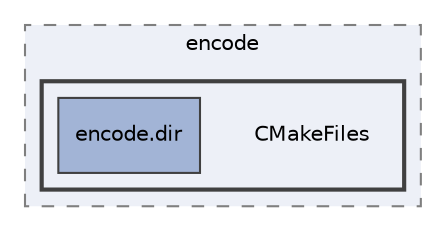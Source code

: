 digraph "build/encode/CMakeFiles"
{
 // LATEX_PDF_SIZE
  edge [fontname="Helvetica",fontsize="10",labelfontname="Helvetica",labelfontsize="10"];
  node [fontname="Helvetica",fontsize="10",shape=record];
  compound=true
  subgraph clusterdir_2e4ff4f314cfadca6bb20029242060be {
    graph [ bgcolor="#edf0f7", pencolor="grey50", style="filled,dashed,", label="encode", fontname="Helvetica", fontsize="10", URL="dir_2e4ff4f314cfadca6bb20029242060be.html"]
  subgraph clusterdir_9e9f1f624e1eee34633bde31808c36d0 {
    graph [ bgcolor="#edf0f7", pencolor="grey25", style="filled,bold,", label="", fontname="Helvetica", fontsize="10", URL="dir_9e9f1f624e1eee34633bde31808c36d0.html"]
    dir_9e9f1f624e1eee34633bde31808c36d0 [shape=plaintext, label="CMakeFiles"];
  dir_371d92e3ae58343e38404f5f179343ce [shape=box, label="encode.dir", style="filled,", fillcolor="#a2b4d6", color="grey25", URL="dir_371d92e3ae58343e38404f5f179343ce.html"];
  }
  }
}
